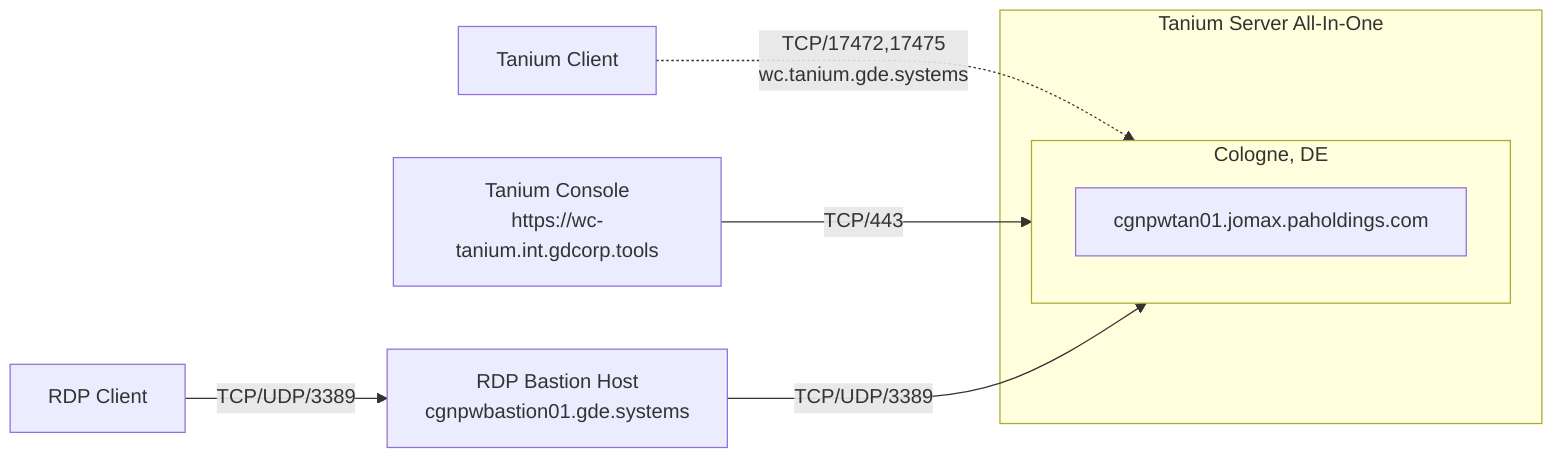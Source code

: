 flowchart LR
    %% Define nodes and subgraphs
    subgraph TS["Tanium Server All-In-One"]
        subgraph TS_CGN["Cologne, DE"]
            TS_CGN_1["cgnpwtan01.jomax.paholdings.com"]
        end
    end
    
    %% Define nodes not part of a subgraph
    %% Title("Tanium Production EMEA (Works Council)"):::StyleGoDaddyProdEMEA
    TaniumClient["Tanium Client"]
    TaniumConsole["Tanium Console<br/>https://wc-tanium.int.gdcorp.tools"]
    RDPBastion["RDP Bastion Host<br/>cgnpwbastion01.gde.systems"]
    RDPClient["RDP Client"]

    %% Define relationships
    TaniumClient -.->|"TCP/17472,17475<br/>wc.tanium.gde.systems"| TS_CGN
    TaniumConsole -->|"TCP/443"| TS_CGN
    RDPClient -->|"TCP/UDP/3389"| RDPBastion -->|"TCP/UDP/3389"| TS_CGN

    %% Add hyperlinks
    click TaniumConsole "https://wc-tanium.int.gdcorp.tools" "Tanium Console (VPN Required)"

    %% Define styles
    classDef StyleGoDaddyProd fill:#E22726,color:#000000,stroke:#FFFFFF,stroke-width:1px;
    classDef StyleGoDaddyProdEMEA fill:#FED317,color:#2F1C4C,stroke:#FADCD9,stroke-width:1px;
    classDef StyleGoDaddyDev fill:#00782E,color:#D8EFEF,stroke:#FFEEA9,stroke-width:1px;
    
    %% Assign styles
    %%class Title StyleGoDaddyProdEMEA;